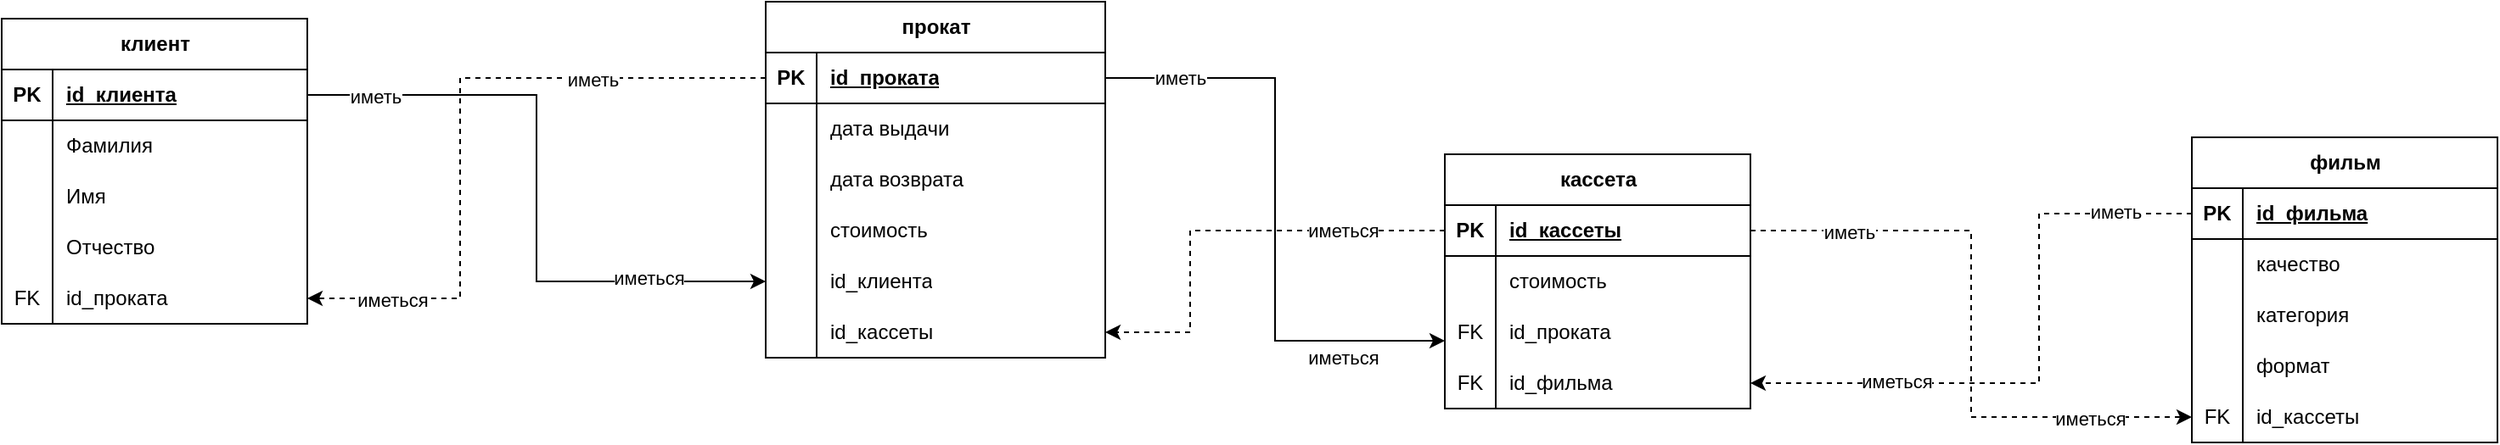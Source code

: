 <mxfile version="26.0.6">
  <diagram name="Страница — 1" id="Yo6rDHKupSURj-v93buo">
    <mxGraphModel dx="2336" dy="2030" grid="1" gridSize="10" guides="1" tooltips="1" connect="1" arrows="1" fold="1" page="1" pageScale="1" pageWidth="827" pageHeight="1169" math="0" shadow="0">
      <root>
        <mxCell id="0" />
        <mxCell id="1" parent="0" />
        <mxCell id="jEThWpiPd5cf4otL3qMy-1" value="прокат" style="shape=table;startSize=30;container=1;collapsible=1;childLayout=tableLayout;fixedRows=1;rowLines=0;fontStyle=1;align=center;resizeLast=1;html=1;" vertex="1" parent="1">
          <mxGeometry y="-640" width="200" height="210" as="geometry" />
        </mxCell>
        <mxCell id="jEThWpiPd5cf4otL3qMy-2" value="" style="shape=tableRow;horizontal=0;startSize=0;swimlaneHead=0;swimlaneBody=0;fillColor=none;collapsible=0;dropTarget=0;points=[[0,0.5],[1,0.5]];portConstraint=eastwest;top=0;left=0;right=0;bottom=1;" vertex="1" parent="jEThWpiPd5cf4otL3qMy-1">
          <mxGeometry y="30" width="200" height="30" as="geometry" />
        </mxCell>
        <mxCell id="jEThWpiPd5cf4otL3qMy-3" value="PK" style="shape=partialRectangle;connectable=0;fillColor=none;top=0;left=0;bottom=0;right=0;fontStyle=1;overflow=hidden;whiteSpace=wrap;html=1;" vertex="1" parent="jEThWpiPd5cf4otL3qMy-2">
          <mxGeometry width="30" height="30" as="geometry">
            <mxRectangle width="30" height="30" as="alternateBounds" />
          </mxGeometry>
        </mxCell>
        <mxCell id="jEThWpiPd5cf4otL3qMy-4" value="id_проката" style="shape=partialRectangle;connectable=0;fillColor=none;top=0;left=0;bottom=0;right=0;align=left;spacingLeft=6;fontStyle=5;overflow=hidden;whiteSpace=wrap;html=1;" vertex="1" parent="jEThWpiPd5cf4otL3qMy-2">
          <mxGeometry x="30" width="170" height="30" as="geometry">
            <mxRectangle width="170" height="30" as="alternateBounds" />
          </mxGeometry>
        </mxCell>
        <mxCell id="jEThWpiPd5cf4otL3qMy-5" value="" style="shape=tableRow;horizontal=0;startSize=0;swimlaneHead=0;swimlaneBody=0;fillColor=none;collapsible=0;dropTarget=0;points=[[0,0.5],[1,0.5]];portConstraint=eastwest;top=0;left=0;right=0;bottom=0;" vertex="1" parent="jEThWpiPd5cf4otL3qMy-1">
          <mxGeometry y="60" width="200" height="30" as="geometry" />
        </mxCell>
        <mxCell id="jEThWpiPd5cf4otL3qMy-6" value="" style="shape=partialRectangle;connectable=0;fillColor=none;top=0;left=0;bottom=0;right=0;editable=1;overflow=hidden;whiteSpace=wrap;html=1;" vertex="1" parent="jEThWpiPd5cf4otL3qMy-5">
          <mxGeometry width="30" height="30" as="geometry">
            <mxRectangle width="30" height="30" as="alternateBounds" />
          </mxGeometry>
        </mxCell>
        <mxCell id="jEThWpiPd5cf4otL3qMy-7" value="дата выдачи" style="shape=partialRectangle;connectable=0;fillColor=none;top=0;left=0;bottom=0;right=0;align=left;spacingLeft=6;overflow=hidden;whiteSpace=wrap;html=1;" vertex="1" parent="jEThWpiPd5cf4otL3qMy-5">
          <mxGeometry x="30" width="170" height="30" as="geometry">
            <mxRectangle width="170" height="30" as="alternateBounds" />
          </mxGeometry>
        </mxCell>
        <mxCell id="jEThWpiPd5cf4otL3qMy-8" value="" style="shape=tableRow;horizontal=0;startSize=0;swimlaneHead=0;swimlaneBody=0;fillColor=none;collapsible=0;dropTarget=0;points=[[0,0.5],[1,0.5]];portConstraint=eastwest;top=0;left=0;right=0;bottom=0;" vertex="1" parent="jEThWpiPd5cf4otL3qMy-1">
          <mxGeometry y="90" width="200" height="30" as="geometry" />
        </mxCell>
        <mxCell id="jEThWpiPd5cf4otL3qMy-9" value="" style="shape=partialRectangle;connectable=0;fillColor=none;top=0;left=0;bottom=0;right=0;editable=1;overflow=hidden;whiteSpace=wrap;html=1;" vertex="1" parent="jEThWpiPd5cf4otL3qMy-8">
          <mxGeometry width="30" height="30" as="geometry">
            <mxRectangle width="30" height="30" as="alternateBounds" />
          </mxGeometry>
        </mxCell>
        <mxCell id="jEThWpiPd5cf4otL3qMy-10" value="дата возврата" style="shape=partialRectangle;connectable=0;fillColor=none;top=0;left=0;bottom=0;right=0;align=left;spacingLeft=6;overflow=hidden;whiteSpace=wrap;html=1;" vertex="1" parent="jEThWpiPd5cf4otL3qMy-8">
          <mxGeometry x="30" width="170" height="30" as="geometry">
            <mxRectangle width="170" height="30" as="alternateBounds" />
          </mxGeometry>
        </mxCell>
        <mxCell id="jEThWpiPd5cf4otL3qMy-11" value="" style="shape=tableRow;horizontal=0;startSize=0;swimlaneHead=0;swimlaneBody=0;fillColor=none;collapsible=0;dropTarget=0;points=[[0,0.5],[1,0.5]];portConstraint=eastwest;top=0;left=0;right=0;bottom=0;" vertex="1" parent="jEThWpiPd5cf4otL3qMy-1">
          <mxGeometry y="120" width="200" height="30" as="geometry" />
        </mxCell>
        <mxCell id="jEThWpiPd5cf4otL3qMy-12" value="" style="shape=partialRectangle;connectable=0;fillColor=none;top=0;left=0;bottom=0;right=0;editable=1;overflow=hidden;whiteSpace=wrap;html=1;" vertex="1" parent="jEThWpiPd5cf4otL3qMy-11">
          <mxGeometry width="30" height="30" as="geometry">
            <mxRectangle width="30" height="30" as="alternateBounds" />
          </mxGeometry>
        </mxCell>
        <mxCell id="jEThWpiPd5cf4otL3qMy-13" value="стоимость" style="shape=partialRectangle;connectable=0;fillColor=none;top=0;left=0;bottom=0;right=0;align=left;spacingLeft=6;overflow=hidden;whiteSpace=wrap;html=1;" vertex="1" parent="jEThWpiPd5cf4otL3qMy-11">
          <mxGeometry x="30" width="170" height="30" as="geometry">
            <mxRectangle width="170" height="30" as="alternateBounds" />
          </mxGeometry>
        </mxCell>
        <mxCell id="jEThWpiPd5cf4otL3qMy-31" style="shape=tableRow;horizontal=0;startSize=0;swimlaneHead=0;swimlaneBody=0;fillColor=none;collapsible=0;dropTarget=0;points=[[0,0.5],[1,0.5]];portConstraint=eastwest;top=0;left=0;right=0;bottom=0;" vertex="1" parent="jEThWpiPd5cf4otL3qMy-1">
          <mxGeometry y="150" width="200" height="30" as="geometry" />
        </mxCell>
        <mxCell id="jEThWpiPd5cf4otL3qMy-32" style="shape=partialRectangle;connectable=0;fillColor=none;top=0;left=0;bottom=0;right=0;editable=1;overflow=hidden;whiteSpace=wrap;html=1;" vertex="1" parent="jEThWpiPd5cf4otL3qMy-31">
          <mxGeometry width="30" height="30" as="geometry">
            <mxRectangle width="30" height="30" as="alternateBounds" />
          </mxGeometry>
        </mxCell>
        <mxCell id="jEThWpiPd5cf4otL3qMy-33" value="id_клиента" style="shape=partialRectangle;connectable=0;fillColor=none;top=0;left=0;bottom=0;right=0;align=left;spacingLeft=6;overflow=hidden;whiteSpace=wrap;html=1;" vertex="1" parent="jEThWpiPd5cf4otL3qMy-31">
          <mxGeometry x="30" width="170" height="30" as="geometry">
            <mxRectangle width="170" height="30" as="alternateBounds" />
          </mxGeometry>
        </mxCell>
        <mxCell id="jEThWpiPd5cf4otL3qMy-34" style="shape=tableRow;horizontal=0;startSize=0;swimlaneHead=0;swimlaneBody=0;fillColor=none;collapsible=0;dropTarget=0;points=[[0,0.5],[1,0.5]];portConstraint=eastwest;top=0;left=0;right=0;bottom=0;" vertex="1" parent="jEThWpiPd5cf4otL3qMy-1">
          <mxGeometry y="180" width="200" height="30" as="geometry" />
        </mxCell>
        <mxCell id="jEThWpiPd5cf4otL3qMy-35" style="shape=partialRectangle;connectable=0;fillColor=none;top=0;left=0;bottom=0;right=0;editable=1;overflow=hidden;whiteSpace=wrap;html=1;" vertex="1" parent="jEThWpiPd5cf4otL3qMy-34">
          <mxGeometry width="30" height="30" as="geometry">
            <mxRectangle width="30" height="30" as="alternateBounds" />
          </mxGeometry>
        </mxCell>
        <mxCell id="jEThWpiPd5cf4otL3qMy-36" value="id_кассеты" style="shape=partialRectangle;connectable=0;fillColor=none;top=0;left=0;bottom=0;right=0;align=left;spacingLeft=6;overflow=hidden;whiteSpace=wrap;html=1;" vertex="1" parent="jEThWpiPd5cf4otL3qMy-34">
          <mxGeometry x="30" width="170" height="30" as="geometry">
            <mxRectangle width="170" height="30" as="alternateBounds" />
          </mxGeometry>
        </mxCell>
        <mxCell id="jEThWpiPd5cf4otL3qMy-37" value="кассета" style="shape=table;startSize=30;container=1;collapsible=1;childLayout=tableLayout;fixedRows=1;rowLines=0;fontStyle=1;align=center;resizeLast=1;html=1;" vertex="1" parent="1">
          <mxGeometry x="400" y="-550" width="180" height="150" as="geometry" />
        </mxCell>
        <mxCell id="jEThWpiPd5cf4otL3qMy-38" value="" style="shape=tableRow;horizontal=0;startSize=0;swimlaneHead=0;swimlaneBody=0;fillColor=none;collapsible=0;dropTarget=0;points=[[0,0.5],[1,0.5]];portConstraint=eastwest;top=0;left=0;right=0;bottom=1;" vertex="1" parent="jEThWpiPd5cf4otL3qMy-37">
          <mxGeometry y="30" width="180" height="30" as="geometry" />
        </mxCell>
        <mxCell id="jEThWpiPd5cf4otL3qMy-39" value="PK" style="shape=partialRectangle;connectable=0;fillColor=none;top=0;left=0;bottom=0;right=0;fontStyle=1;overflow=hidden;whiteSpace=wrap;html=1;" vertex="1" parent="jEThWpiPd5cf4otL3qMy-38">
          <mxGeometry width="30" height="30" as="geometry">
            <mxRectangle width="30" height="30" as="alternateBounds" />
          </mxGeometry>
        </mxCell>
        <mxCell id="jEThWpiPd5cf4otL3qMy-40" value="id_кассеты" style="shape=partialRectangle;connectable=0;fillColor=none;top=0;left=0;bottom=0;right=0;align=left;spacingLeft=6;fontStyle=5;overflow=hidden;whiteSpace=wrap;html=1;" vertex="1" parent="jEThWpiPd5cf4otL3qMy-38">
          <mxGeometry x="30" width="150" height="30" as="geometry">
            <mxRectangle width="150" height="30" as="alternateBounds" />
          </mxGeometry>
        </mxCell>
        <mxCell id="jEThWpiPd5cf4otL3qMy-41" value="" style="shape=tableRow;horizontal=0;startSize=0;swimlaneHead=0;swimlaneBody=0;fillColor=none;collapsible=0;dropTarget=0;points=[[0,0.5],[1,0.5]];portConstraint=eastwest;top=0;left=0;right=0;bottom=0;" vertex="1" parent="jEThWpiPd5cf4otL3qMy-37">
          <mxGeometry y="60" width="180" height="30" as="geometry" />
        </mxCell>
        <mxCell id="jEThWpiPd5cf4otL3qMy-42" value="" style="shape=partialRectangle;connectable=0;fillColor=none;top=0;left=0;bottom=0;right=0;editable=1;overflow=hidden;whiteSpace=wrap;html=1;" vertex="1" parent="jEThWpiPd5cf4otL3qMy-41">
          <mxGeometry width="30" height="30" as="geometry">
            <mxRectangle width="30" height="30" as="alternateBounds" />
          </mxGeometry>
        </mxCell>
        <mxCell id="jEThWpiPd5cf4otL3qMy-43" value="стоимость" style="shape=partialRectangle;connectable=0;fillColor=none;top=0;left=0;bottom=0;right=0;align=left;spacingLeft=6;overflow=hidden;whiteSpace=wrap;html=1;" vertex="1" parent="jEThWpiPd5cf4otL3qMy-41">
          <mxGeometry x="30" width="150" height="30" as="geometry">
            <mxRectangle width="150" height="30" as="alternateBounds" />
          </mxGeometry>
        </mxCell>
        <mxCell id="jEThWpiPd5cf4otL3qMy-47" value="" style="shape=tableRow;horizontal=0;startSize=0;swimlaneHead=0;swimlaneBody=0;fillColor=none;collapsible=0;dropTarget=0;points=[[0,0.5],[1,0.5]];portConstraint=eastwest;top=0;left=0;right=0;bottom=0;" vertex="1" parent="jEThWpiPd5cf4otL3qMy-37">
          <mxGeometry y="90" width="180" height="30" as="geometry" />
        </mxCell>
        <mxCell id="jEThWpiPd5cf4otL3qMy-48" value="FK" style="shape=partialRectangle;connectable=0;fillColor=none;top=0;left=0;bottom=0;right=0;editable=1;overflow=hidden;whiteSpace=wrap;html=1;" vertex="1" parent="jEThWpiPd5cf4otL3qMy-47">
          <mxGeometry width="30" height="30" as="geometry">
            <mxRectangle width="30" height="30" as="alternateBounds" />
          </mxGeometry>
        </mxCell>
        <mxCell id="jEThWpiPd5cf4otL3qMy-49" value="id_проката" style="shape=partialRectangle;connectable=0;fillColor=none;top=0;left=0;bottom=0;right=0;align=left;spacingLeft=6;overflow=hidden;whiteSpace=wrap;html=1;" vertex="1" parent="jEThWpiPd5cf4otL3qMy-47">
          <mxGeometry x="30" width="150" height="30" as="geometry">
            <mxRectangle width="150" height="30" as="alternateBounds" />
          </mxGeometry>
        </mxCell>
        <mxCell id="jEThWpiPd5cf4otL3qMy-82" style="shape=tableRow;horizontal=0;startSize=0;swimlaneHead=0;swimlaneBody=0;fillColor=none;collapsible=0;dropTarget=0;points=[[0,0.5],[1,0.5]];portConstraint=eastwest;top=0;left=0;right=0;bottom=0;" vertex="1" parent="jEThWpiPd5cf4otL3qMy-37">
          <mxGeometry y="120" width="180" height="30" as="geometry" />
        </mxCell>
        <mxCell id="jEThWpiPd5cf4otL3qMy-83" value="FK" style="shape=partialRectangle;connectable=0;fillColor=none;top=0;left=0;bottom=0;right=0;editable=1;overflow=hidden;whiteSpace=wrap;html=1;" vertex="1" parent="jEThWpiPd5cf4otL3qMy-82">
          <mxGeometry width="30" height="30" as="geometry">
            <mxRectangle width="30" height="30" as="alternateBounds" />
          </mxGeometry>
        </mxCell>
        <mxCell id="jEThWpiPd5cf4otL3qMy-84" value="id_фильма" style="shape=partialRectangle;connectable=0;fillColor=none;top=0;left=0;bottom=0;right=0;align=left;spacingLeft=6;overflow=hidden;whiteSpace=wrap;html=1;" vertex="1" parent="jEThWpiPd5cf4otL3qMy-82">
          <mxGeometry x="30" width="150" height="30" as="geometry">
            <mxRectangle width="150" height="30" as="alternateBounds" />
          </mxGeometry>
        </mxCell>
        <mxCell id="jEThWpiPd5cf4otL3qMy-50" value="фильм" style="shape=table;startSize=30;container=1;collapsible=1;childLayout=tableLayout;fixedRows=1;rowLines=0;fontStyle=1;align=center;resizeLast=1;html=1;" vertex="1" parent="1">
          <mxGeometry x="840" y="-560" width="180" height="180" as="geometry" />
        </mxCell>
        <mxCell id="jEThWpiPd5cf4otL3qMy-51" value="" style="shape=tableRow;horizontal=0;startSize=0;swimlaneHead=0;swimlaneBody=0;fillColor=none;collapsible=0;dropTarget=0;points=[[0,0.5],[1,0.5]];portConstraint=eastwest;top=0;left=0;right=0;bottom=1;" vertex="1" parent="jEThWpiPd5cf4otL3qMy-50">
          <mxGeometry y="30" width="180" height="30" as="geometry" />
        </mxCell>
        <mxCell id="jEThWpiPd5cf4otL3qMy-52" value="PK" style="shape=partialRectangle;connectable=0;fillColor=none;top=0;left=0;bottom=0;right=0;fontStyle=1;overflow=hidden;whiteSpace=wrap;html=1;" vertex="1" parent="jEThWpiPd5cf4otL3qMy-51">
          <mxGeometry width="30" height="30" as="geometry">
            <mxRectangle width="30" height="30" as="alternateBounds" />
          </mxGeometry>
        </mxCell>
        <mxCell id="jEThWpiPd5cf4otL3qMy-53" value="id_фильма" style="shape=partialRectangle;connectable=0;fillColor=none;top=0;left=0;bottom=0;right=0;align=left;spacingLeft=6;fontStyle=5;overflow=hidden;whiteSpace=wrap;html=1;" vertex="1" parent="jEThWpiPd5cf4otL3qMy-51">
          <mxGeometry x="30" width="150" height="30" as="geometry">
            <mxRectangle width="150" height="30" as="alternateBounds" />
          </mxGeometry>
        </mxCell>
        <mxCell id="jEThWpiPd5cf4otL3qMy-54" value="" style="shape=tableRow;horizontal=0;startSize=0;swimlaneHead=0;swimlaneBody=0;fillColor=none;collapsible=0;dropTarget=0;points=[[0,0.5],[1,0.5]];portConstraint=eastwest;top=0;left=0;right=0;bottom=0;" vertex="1" parent="jEThWpiPd5cf4otL3qMy-50">
          <mxGeometry y="60" width="180" height="30" as="geometry" />
        </mxCell>
        <mxCell id="jEThWpiPd5cf4otL3qMy-55" value="" style="shape=partialRectangle;connectable=0;fillColor=none;top=0;left=0;bottom=0;right=0;editable=1;overflow=hidden;whiteSpace=wrap;html=1;" vertex="1" parent="jEThWpiPd5cf4otL3qMy-54">
          <mxGeometry width="30" height="30" as="geometry">
            <mxRectangle width="30" height="30" as="alternateBounds" />
          </mxGeometry>
        </mxCell>
        <mxCell id="jEThWpiPd5cf4otL3qMy-56" value="качество" style="shape=partialRectangle;connectable=0;fillColor=none;top=0;left=0;bottom=0;right=0;align=left;spacingLeft=6;overflow=hidden;whiteSpace=wrap;html=1;" vertex="1" parent="jEThWpiPd5cf4otL3qMy-54">
          <mxGeometry x="30" width="150" height="30" as="geometry">
            <mxRectangle width="150" height="30" as="alternateBounds" />
          </mxGeometry>
        </mxCell>
        <mxCell id="jEThWpiPd5cf4otL3qMy-57" value="" style="shape=tableRow;horizontal=0;startSize=0;swimlaneHead=0;swimlaneBody=0;fillColor=none;collapsible=0;dropTarget=0;points=[[0,0.5],[1,0.5]];portConstraint=eastwest;top=0;left=0;right=0;bottom=0;" vertex="1" parent="jEThWpiPd5cf4otL3qMy-50">
          <mxGeometry y="90" width="180" height="30" as="geometry" />
        </mxCell>
        <mxCell id="jEThWpiPd5cf4otL3qMy-58" value="" style="shape=partialRectangle;connectable=0;fillColor=none;top=0;left=0;bottom=0;right=0;editable=1;overflow=hidden;whiteSpace=wrap;html=1;" vertex="1" parent="jEThWpiPd5cf4otL3qMy-57">
          <mxGeometry width="30" height="30" as="geometry">
            <mxRectangle width="30" height="30" as="alternateBounds" />
          </mxGeometry>
        </mxCell>
        <mxCell id="jEThWpiPd5cf4otL3qMy-59" value="категория" style="shape=partialRectangle;connectable=0;fillColor=none;top=0;left=0;bottom=0;right=0;align=left;spacingLeft=6;overflow=hidden;whiteSpace=wrap;html=1;" vertex="1" parent="jEThWpiPd5cf4otL3qMy-57">
          <mxGeometry x="30" width="150" height="30" as="geometry">
            <mxRectangle width="150" height="30" as="alternateBounds" />
          </mxGeometry>
        </mxCell>
        <mxCell id="jEThWpiPd5cf4otL3qMy-60" value="" style="shape=tableRow;horizontal=0;startSize=0;swimlaneHead=0;swimlaneBody=0;fillColor=none;collapsible=0;dropTarget=0;points=[[0,0.5],[1,0.5]];portConstraint=eastwest;top=0;left=0;right=0;bottom=0;" vertex="1" parent="jEThWpiPd5cf4otL3qMy-50">
          <mxGeometry y="120" width="180" height="30" as="geometry" />
        </mxCell>
        <mxCell id="jEThWpiPd5cf4otL3qMy-61" value="" style="shape=partialRectangle;connectable=0;fillColor=none;top=0;left=0;bottom=0;right=0;editable=1;overflow=hidden;whiteSpace=wrap;html=1;" vertex="1" parent="jEThWpiPd5cf4otL3qMy-60">
          <mxGeometry width="30" height="30" as="geometry">
            <mxRectangle width="30" height="30" as="alternateBounds" />
          </mxGeometry>
        </mxCell>
        <mxCell id="jEThWpiPd5cf4otL3qMy-62" value="формат" style="shape=partialRectangle;connectable=0;fillColor=none;top=0;left=0;bottom=0;right=0;align=left;spacingLeft=6;overflow=hidden;whiteSpace=wrap;html=1;" vertex="1" parent="jEThWpiPd5cf4otL3qMy-60">
          <mxGeometry x="30" width="150" height="30" as="geometry">
            <mxRectangle width="150" height="30" as="alternateBounds" />
          </mxGeometry>
        </mxCell>
        <mxCell id="jEThWpiPd5cf4otL3qMy-79" style="shape=tableRow;horizontal=0;startSize=0;swimlaneHead=0;swimlaneBody=0;fillColor=none;collapsible=0;dropTarget=0;points=[[0,0.5],[1,0.5]];portConstraint=eastwest;top=0;left=0;right=0;bottom=0;" vertex="1" parent="jEThWpiPd5cf4otL3qMy-50">
          <mxGeometry y="150" width="180" height="30" as="geometry" />
        </mxCell>
        <mxCell id="jEThWpiPd5cf4otL3qMy-80" value="FK" style="shape=partialRectangle;connectable=0;fillColor=none;top=0;left=0;bottom=0;right=0;editable=1;overflow=hidden;whiteSpace=wrap;html=1;" vertex="1" parent="jEThWpiPd5cf4otL3qMy-79">
          <mxGeometry width="30" height="30" as="geometry">
            <mxRectangle width="30" height="30" as="alternateBounds" />
          </mxGeometry>
        </mxCell>
        <mxCell id="jEThWpiPd5cf4otL3qMy-81" value="id_кассеты" style="shape=partialRectangle;connectable=0;fillColor=none;top=0;left=0;bottom=0;right=0;align=left;spacingLeft=6;overflow=hidden;whiteSpace=wrap;html=1;" vertex="1" parent="jEThWpiPd5cf4otL3qMy-79">
          <mxGeometry x="30" width="150" height="30" as="geometry">
            <mxRectangle width="150" height="30" as="alternateBounds" />
          </mxGeometry>
        </mxCell>
        <mxCell id="jEThWpiPd5cf4otL3qMy-86" style="edgeStyle=orthogonalEdgeStyle;rounded=0;orthogonalLoop=1;jettySize=auto;html=1;exitX=1;exitY=0.5;exitDx=0;exitDy=0;entryX=0;entryY=0.667;entryDx=0;entryDy=0;entryPerimeter=0;" edge="1" parent="1" source="jEThWpiPd5cf4otL3qMy-2" target="jEThWpiPd5cf4otL3qMy-47">
          <mxGeometry relative="1" as="geometry" />
        </mxCell>
        <mxCell id="jEThWpiPd5cf4otL3qMy-87" value="иметь" style="edgeLabel;html=1;align=center;verticalAlign=middle;resizable=0;points=[];" vertex="1" connectable="0" parent="jEThWpiPd5cf4otL3qMy-86">
          <mxGeometry x="-0.755" relative="1" as="geometry">
            <mxPoint as="offset" />
          </mxGeometry>
        </mxCell>
        <mxCell id="jEThWpiPd5cf4otL3qMy-88" value="иметься" style="edgeLabel;html=1;align=center;verticalAlign=middle;resizable=0;points=[];" vertex="1" connectable="0" parent="jEThWpiPd5cf4otL3qMy-86">
          <mxGeometry x="0.691" relative="1" as="geometry">
            <mxPoint x="-5" y="10" as="offset" />
          </mxGeometry>
        </mxCell>
        <mxCell id="jEThWpiPd5cf4otL3qMy-89" style="edgeStyle=orthogonalEdgeStyle;rounded=0;orthogonalLoop=1;jettySize=auto;html=1;exitX=1;exitY=0.5;exitDx=0;exitDy=0;entryX=0;entryY=0.5;entryDx=0;entryDy=0;dashed=1;" edge="1" parent="1" source="jEThWpiPd5cf4otL3qMy-38" target="jEThWpiPd5cf4otL3qMy-79">
          <mxGeometry relative="1" as="geometry" />
        </mxCell>
        <mxCell id="jEThWpiPd5cf4otL3qMy-90" value="иметь" style="edgeLabel;html=1;align=center;verticalAlign=middle;resizable=0;points=[];" vertex="1" connectable="0" parent="jEThWpiPd5cf4otL3qMy-89">
          <mxGeometry x="-0.69" y="-1" relative="1" as="geometry">
            <mxPoint as="offset" />
          </mxGeometry>
        </mxCell>
        <mxCell id="jEThWpiPd5cf4otL3qMy-91" value="иметься" style="edgeLabel;html=1;align=center;verticalAlign=middle;resizable=0;points=[];" vertex="1" connectable="0" parent="jEThWpiPd5cf4otL3qMy-89">
          <mxGeometry x="0.674" y="-1" relative="1" as="geometry">
            <mxPoint as="offset" />
          </mxGeometry>
        </mxCell>
        <mxCell id="jEThWpiPd5cf4otL3qMy-92" style="edgeStyle=orthogonalEdgeStyle;rounded=0;orthogonalLoop=1;jettySize=auto;html=1;exitX=0;exitY=0.5;exitDx=0;exitDy=0;entryX=1;entryY=0.5;entryDx=0;entryDy=0;dashed=1;" edge="1" parent="1" source="jEThWpiPd5cf4otL3qMy-51" target="jEThWpiPd5cf4otL3qMy-82">
          <mxGeometry relative="1" as="geometry">
            <Array as="points">
              <mxPoint x="750" y="-515" />
              <mxPoint x="750" y="-415" />
            </Array>
          </mxGeometry>
        </mxCell>
        <mxCell id="jEThWpiPd5cf4otL3qMy-93" value="иметь" style="edgeLabel;html=1;align=center;verticalAlign=middle;resizable=0;points=[];" vertex="1" connectable="0" parent="jEThWpiPd5cf4otL3qMy-92">
          <mxGeometry x="-0.748" y="-1" relative="1" as="geometry">
            <mxPoint as="offset" />
          </mxGeometry>
        </mxCell>
        <mxCell id="jEThWpiPd5cf4otL3qMy-94" value="иметься" style="edgeLabel;html=1;align=center;verticalAlign=middle;resizable=0;points=[];" vertex="1" connectable="0" parent="jEThWpiPd5cf4otL3qMy-92">
          <mxGeometry x="0.526" y="-1" relative="1" as="geometry">
            <mxPoint as="offset" />
          </mxGeometry>
        </mxCell>
        <mxCell id="jEThWpiPd5cf4otL3qMy-95" style="edgeStyle=orthogonalEdgeStyle;rounded=0;orthogonalLoop=1;jettySize=auto;html=1;exitX=0;exitY=0.5;exitDx=0;exitDy=0;entryX=1;entryY=0.5;entryDx=0;entryDy=0;dashed=1;" edge="1" parent="1" source="jEThWpiPd5cf4otL3qMy-38" target="jEThWpiPd5cf4otL3qMy-34">
          <mxGeometry relative="1" as="geometry">
            <Array as="points">
              <mxPoint x="250" y="-505" />
              <mxPoint x="250" y="-445" />
            </Array>
          </mxGeometry>
        </mxCell>
        <mxCell id="jEThWpiPd5cf4otL3qMy-96" value="иметься" style="edgeLabel;html=1;align=center;verticalAlign=middle;resizable=0;points=[];" vertex="1" connectable="0" parent="jEThWpiPd5cf4otL3qMy-95">
          <mxGeometry x="-0.408" y="2" relative="1" as="geometry">
            <mxPoint x="17" y="-2" as="offset" />
          </mxGeometry>
        </mxCell>
        <mxCell id="jEThWpiPd5cf4otL3qMy-97" value="клиент" style="shape=table;startSize=30;container=1;collapsible=1;childLayout=tableLayout;fixedRows=1;rowLines=0;fontStyle=1;align=center;resizeLast=1;html=1;" vertex="1" parent="1">
          <mxGeometry x="-450" y="-630" width="180" height="180" as="geometry" />
        </mxCell>
        <mxCell id="jEThWpiPd5cf4otL3qMy-98" value="" style="shape=tableRow;horizontal=0;startSize=0;swimlaneHead=0;swimlaneBody=0;fillColor=none;collapsible=0;dropTarget=0;points=[[0,0.5],[1,0.5]];portConstraint=eastwest;top=0;left=0;right=0;bottom=1;" vertex="1" parent="jEThWpiPd5cf4otL3qMy-97">
          <mxGeometry y="30" width="180" height="30" as="geometry" />
        </mxCell>
        <mxCell id="jEThWpiPd5cf4otL3qMy-99" value="PK" style="shape=partialRectangle;connectable=0;fillColor=none;top=0;left=0;bottom=0;right=0;fontStyle=1;overflow=hidden;whiteSpace=wrap;html=1;" vertex="1" parent="jEThWpiPd5cf4otL3qMy-98">
          <mxGeometry width="30" height="30" as="geometry">
            <mxRectangle width="30" height="30" as="alternateBounds" />
          </mxGeometry>
        </mxCell>
        <mxCell id="jEThWpiPd5cf4otL3qMy-100" value="id_клиента" style="shape=partialRectangle;connectable=0;fillColor=none;top=0;left=0;bottom=0;right=0;align=left;spacingLeft=6;fontStyle=5;overflow=hidden;whiteSpace=wrap;html=1;" vertex="1" parent="jEThWpiPd5cf4otL3qMy-98">
          <mxGeometry x="30" width="150" height="30" as="geometry">
            <mxRectangle width="150" height="30" as="alternateBounds" />
          </mxGeometry>
        </mxCell>
        <mxCell id="jEThWpiPd5cf4otL3qMy-101" value="" style="shape=tableRow;horizontal=0;startSize=0;swimlaneHead=0;swimlaneBody=0;fillColor=none;collapsible=0;dropTarget=0;points=[[0,0.5],[1,0.5]];portConstraint=eastwest;top=0;left=0;right=0;bottom=0;" vertex="1" parent="jEThWpiPd5cf4otL3qMy-97">
          <mxGeometry y="60" width="180" height="30" as="geometry" />
        </mxCell>
        <mxCell id="jEThWpiPd5cf4otL3qMy-102" value="" style="shape=partialRectangle;connectable=0;fillColor=none;top=0;left=0;bottom=0;right=0;editable=1;overflow=hidden;whiteSpace=wrap;html=1;" vertex="1" parent="jEThWpiPd5cf4otL3qMy-101">
          <mxGeometry width="30" height="30" as="geometry">
            <mxRectangle width="30" height="30" as="alternateBounds" />
          </mxGeometry>
        </mxCell>
        <mxCell id="jEThWpiPd5cf4otL3qMy-103" value="Фамилия" style="shape=partialRectangle;connectable=0;fillColor=none;top=0;left=0;bottom=0;right=0;align=left;spacingLeft=6;overflow=hidden;whiteSpace=wrap;html=1;" vertex="1" parent="jEThWpiPd5cf4otL3qMy-101">
          <mxGeometry x="30" width="150" height="30" as="geometry">
            <mxRectangle width="150" height="30" as="alternateBounds" />
          </mxGeometry>
        </mxCell>
        <mxCell id="jEThWpiPd5cf4otL3qMy-104" value="" style="shape=tableRow;horizontal=0;startSize=0;swimlaneHead=0;swimlaneBody=0;fillColor=none;collapsible=0;dropTarget=0;points=[[0,0.5],[1,0.5]];portConstraint=eastwest;top=0;left=0;right=0;bottom=0;" vertex="1" parent="jEThWpiPd5cf4otL3qMy-97">
          <mxGeometry y="90" width="180" height="30" as="geometry" />
        </mxCell>
        <mxCell id="jEThWpiPd5cf4otL3qMy-105" value="" style="shape=partialRectangle;connectable=0;fillColor=none;top=0;left=0;bottom=0;right=0;editable=1;overflow=hidden;whiteSpace=wrap;html=1;" vertex="1" parent="jEThWpiPd5cf4otL3qMy-104">
          <mxGeometry width="30" height="30" as="geometry">
            <mxRectangle width="30" height="30" as="alternateBounds" />
          </mxGeometry>
        </mxCell>
        <mxCell id="jEThWpiPd5cf4otL3qMy-106" value="Имя" style="shape=partialRectangle;connectable=0;fillColor=none;top=0;left=0;bottom=0;right=0;align=left;spacingLeft=6;overflow=hidden;whiteSpace=wrap;html=1;" vertex="1" parent="jEThWpiPd5cf4otL3qMy-104">
          <mxGeometry x="30" width="150" height="30" as="geometry">
            <mxRectangle width="150" height="30" as="alternateBounds" />
          </mxGeometry>
        </mxCell>
        <mxCell id="jEThWpiPd5cf4otL3qMy-107" value="" style="shape=tableRow;horizontal=0;startSize=0;swimlaneHead=0;swimlaneBody=0;fillColor=none;collapsible=0;dropTarget=0;points=[[0,0.5],[1,0.5]];portConstraint=eastwest;top=0;left=0;right=0;bottom=0;" vertex="1" parent="jEThWpiPd5cf4otL3qMy-97">
          <mxGeometry y="120" width="180" height="30" as="geometry" />
        </mxCell>
        <mxCell id="jEThWpiPd5cf4otL3qMy-108" value="" style="shape=partialRectangle;connectable=0;fillColor=none;top=0;left=0;bottom=0;right=0;editable=1;overflow=hidden;whiteSpace=wrap;html=1;" vertex="1" parent="jEThWpiPd5cf4otL3qMy-107">
          <mxGeometry width="30" height="30" as="geometry">
            <mxRectangle width="30" height="30" as="alternateBounds" />
          </mxGeometry>
        </mxCell>
        <mxCell id="jEThWpiPd5cf4otL3qMy-109" value="Отчество" style="shape=partialRectangle;connectable=0;fillColor=none;top=0;left=0;bottom=0;right=0;align=left;spacingLeft=6;overflow=hidden;whiteSpace=wrap;html=1;" vertex="1" parent="jEThWpiPd5cf4otL3qMy-107">
          <mxGeometry x="30" width="150" height="30" as="geometry">
            <mxRectangle width="150" height="30" as="alternateBounds" />
          </mxGeometry>
        </mxCell>
        <mxCell id="jEThWpiPd5cf4otL3qMy-111" style="shape=tableRow;horizontal=0;startSize=0;swimlaneHead=0;swimlaneBody=0;fillColor=none;collapsible=0;dropTarget=0;points=[[0,0.5],[1,0.5]];portConstraint=eastwest;top=0;left=0;right=0;bottom=0;" vertex="1" parent="jEThWpiPd5cf4otL3qMy-97">
          <mxGeometry y="150" width="180" height="30" as="geometry" />
        </mxCell>
        <mxCell id="jEThWpiPd5cf4otL3qMy-112" value="FK" style="shape=partialRectangle;connectable=0;fillColor=none;top=0;left=0;bottom=0;right=0;editable=1;overflow=hidden;whiteSpace=wrap;html=1;" vertex="1" parent="jEThWpiPd5cf4otL3qMy-111">
          <mxGeometry width="30" height="30" as="geometry">
            <mxRectangle width="30" height="30" as="alternateBounds" />
          </mxGeometry>
        </mxCell>
        <mxCell id="jEThWpiPd5cf4otL3qMy-113" value="id_проката" style="shape=partialRectangle;connectable=0;fillColor=none;top=0;left=0;bottom=0;right=0;align=left;spacingLeft=6;overflow=hidden;whiteSpace=wrap;html=1;" vertex="1" parent="jEThWpiPd5cf4otL3qMy-111">
          <mxGeometry x="30" width="150" height="30" as="geometry">
            <mxRectangle width="150" height="30" as="alternateBounds" />
          </mxGeometry>
        </mxCell>
        <mxCell id="jEThWpiPd5cf4otL3qMy-110" style="edgeStyle=orthogonalEdgeStyle;rounded=0;orthogonalLoop=1;jettySize=auto;html=1;exitX=1;exitY=0.5;exitDx=0;exitDy=0;entryX=0;entryY=0.5;entryDx=0;entryDy=0;" edge="1" parent="1" source="jEThWpiPd5cf4otL3qMy-98" target="jEThWpiPd5cf4otL3qMy-31">
          <mxGeometry relative="1" as="geometry" />
        </mxCell>
        <mxCell id="jEThWpiPd5cf4otL3qMy-115" value="иметь" style="edgeLabel;html=1;align=center;verticalAlign=middle;resizable=0;points=[];" vertex="1" connectable="0" parent="jEThWpiPd5cf4otL3qMy-110">
          <mxGeometry x="-0.746" y="-1" relative="1" as="geometry">
            <mxPoint x="-9" as="offset" />
          </mxGeometry>
        </mxCell>
        <mxCell id="jEThWpiPd5cf4otL3qMy-116" value="иметься" style="edgeLabel;html=1;align=center;verticalAlign=middle;resizable=0;points=[];" vertex="1" connectable="0" parent="jEThWpiPd5cf4otL3qMy-110">
          <mxGeometry x="0.633" y="2" relative="1" as="geometry">
            <mxPoint as="offset" />
          </mxGeometry>
        </mxCell>
        <mxCell id="jEThWpiPd5cf4otL3qMy-114" style="edgeStyle=orthogonalEdgeStyle;rounded=0;orthogonalLoop=1;jettySize=auto;html=1;exitX=0;exitY=0.5;exitDx=0;exitDy=0;entryX=1;entryY=0.5;entryDx=0;entryDy=0;dashed=1;" edge="1" parent="1" source="jEThWpiPd5cf4otL3qMy-2" target="jEThWpiPd5cf4otL3qMy-111">
          <mxGeometry relative="1" as="geometry">
            <Array as="points">
              <mxPoint x="-180" y="-595" />
              <mxPoint x="-180" y="-465" />
            </Array>
          </mxGeometry>
        </mxCell>
        <mxCell id="jEThWpiPd5cf4otL3qMy-117" value="иметь" style="edgeLabel;html=1;align=center;verticalAlign=middle;resizable=0;points=[];" vertex="1" connectable="0" parent="jEThWpiPd5cf4otL3qMy-114">
          <mxGeometry x="-0.488" y="1" relative="1" as="geometry">
            <mxPoint as="offset" />
          </mxGeometry>
        </mxCell>
        <mxCell id="jEThWpiPd5cf4otL3qMy-118" value="иметьс&lt;span style=&quot;background-color: light-dark(#ffffff, var(--ge-dark-color, #121212)); color: light-dark(rgb(0, 0, 0), rgb(255, 255, 255));&quot;&gt;я&lt;/span&gt;" style="edgeLabel;html=1;align=center;verticalAlign=middle;resizable=0;points=[];" vertex="1" connectable="0" parent="jEThWpiPd5cf4otL3qMy-114">
          <mxGeometry x="0.835" y="1" relative="1" as="geometry">
            <mxPoint x="17" as="offset" />
          </mxGeometry>
        </mxCell>
      </root>
    </mxGraphModel>
  </diagram>
</mxfile>
